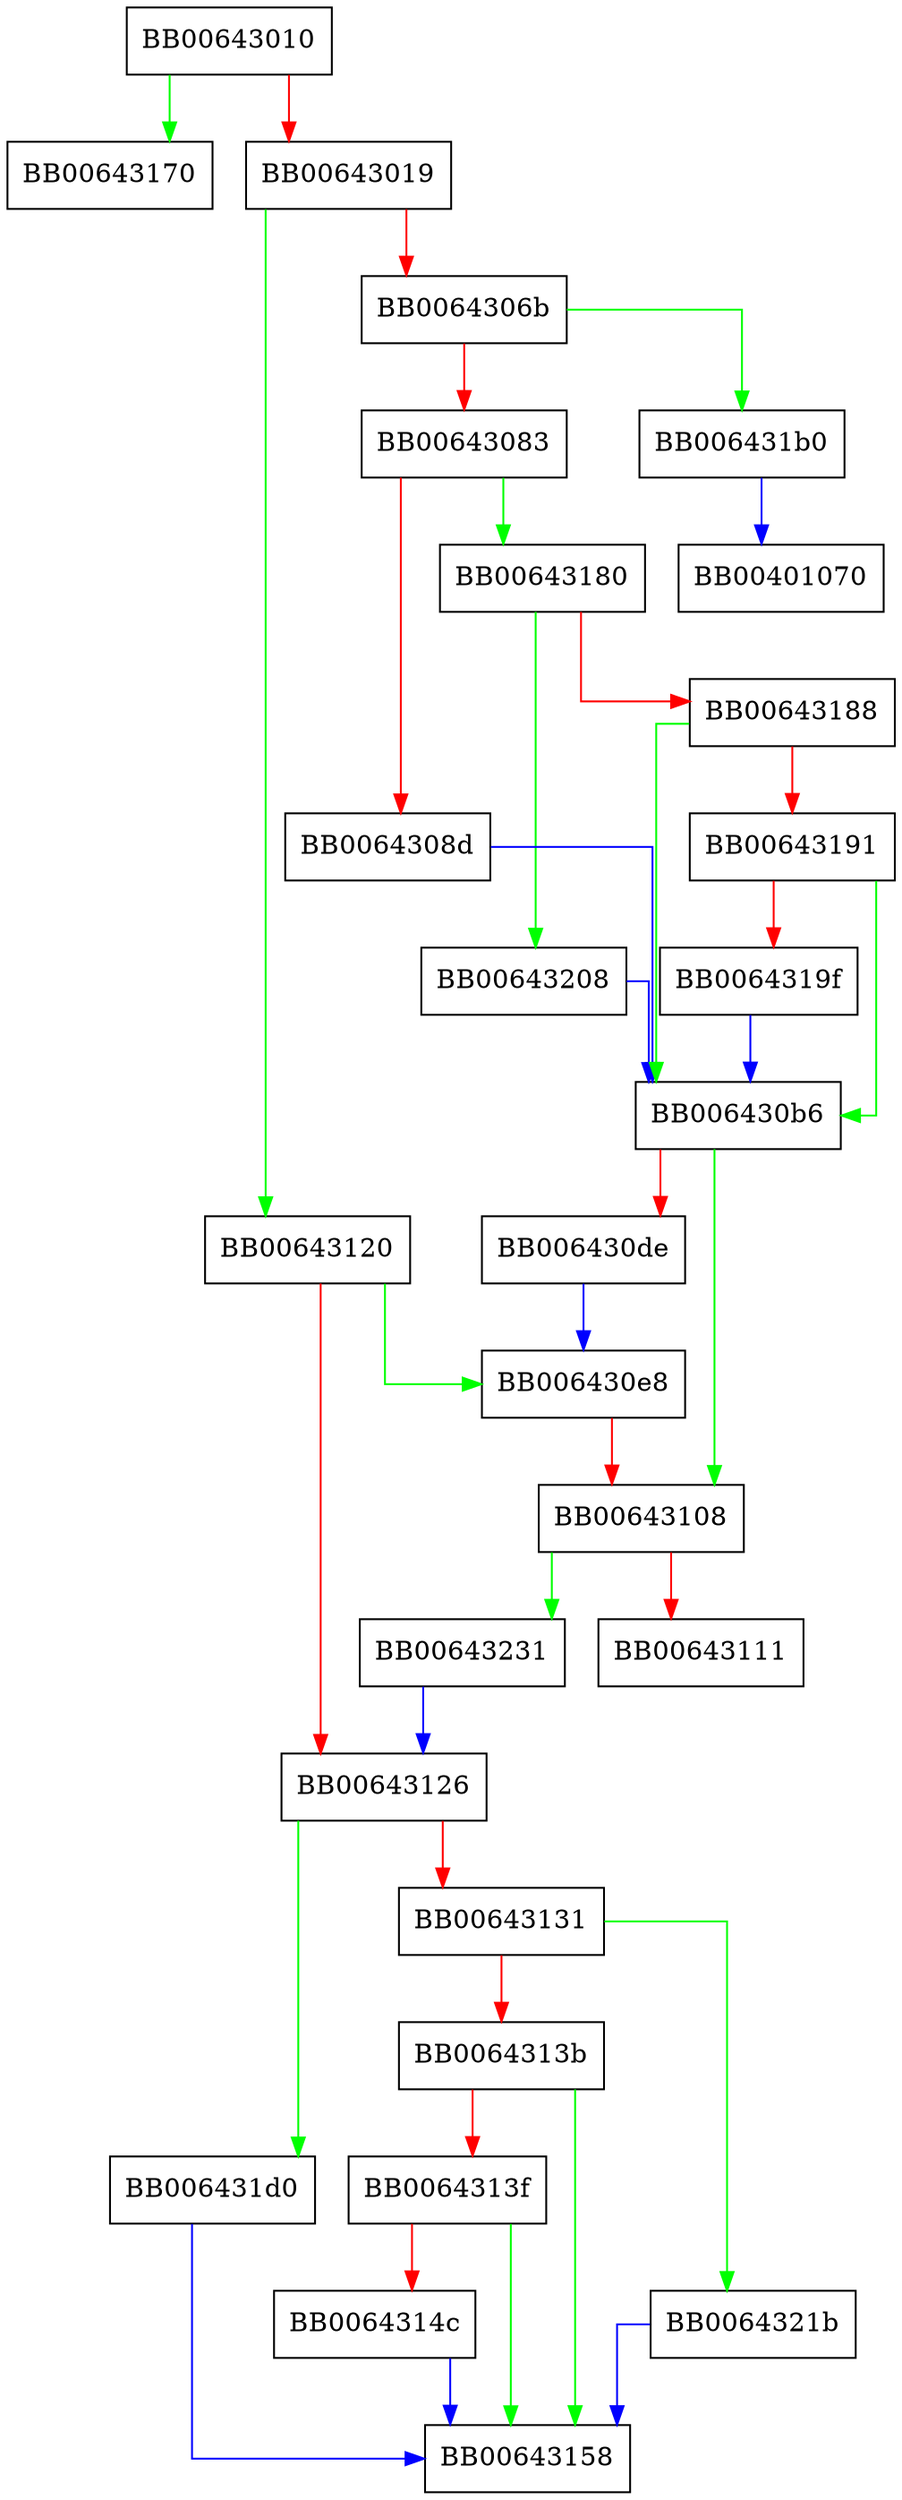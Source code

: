 digraph SHA512_Update {
  node [shape="box"];
  graph [splines=ortho];
  BB00643010 -> BB00643170 [color="green"];
  BB00643010 -> BB00643019 [color="red"];
  BB00643019 -> BB00643120 [color="green"];
  BB00643019 -> BB0064306b [color="red"];
  BB0064306b -> BB006431b0 [color="green"];
  BB0064306b -> BB00643083 [color="red"];
  BB00643083 -> BB00643180 [color="green"];
  BB00643083 -> BB0064308d [color="red"];
  BB0064308d -> BB006430b6 [color="blue"];
  BB006430b6 -> BB00643108 [color="green"];
  BB006430b6 -> BB006430de [color="red"];
  BB006430de -> BB006430e8 [color="blue"];
  BB006430e8 -> BB00643108 [color="red"];
  BB00643108 -> BB00643231 [color="green"];
  BB00643108 -> BB00643111 [color="red"];
  BB00643120 -> BB006430e8 [color="green"];
  BB00643120 -> BB00643126 [color="red"];
  BB00643126 -> BB006431d0 [color="green"];
  BB00643126 -> BB00643131 [color="red"];
  BB00643131 -> BB0064321b [color="green"];
  BB00643131 -> BB0064313b [color="red"];
  BB0064313b -> BB00643158 [color="green"];
  BB0064313b -> BB0064313f [color="red"];
  BB0064313f -> BB00643158 [color="green"];
  BB0064313f -> BB0064314c [color="red"];
  BB0064314c -> BB00643158 [color="blue"];
  BB00643180 -> BB00643208 [color="green"];
  BB00643180 -> BB00643188 [color="red"];
  BB00643188 -> BB006430b6 [color="green"];
  BB00643188 -> BB00643191 [color="red"];
  BB00643191 -> BB006430b6 [color="green"];
  BB00643191 -> BB0064319f [color="red"];
  BB0064319f -> BB006430b6 [color="blue"];
  BB006431b0 -> BB00401070 [color="blue"];
  BB006431d0 -> BB00643158 [color="blue"];
  BB00643208 -> BB006430b6 [color="blue"];
  BB0064321b -> BB00643158 [color="blue"];
  BB00643231 -> BB00643126 [color="blue"];
}
